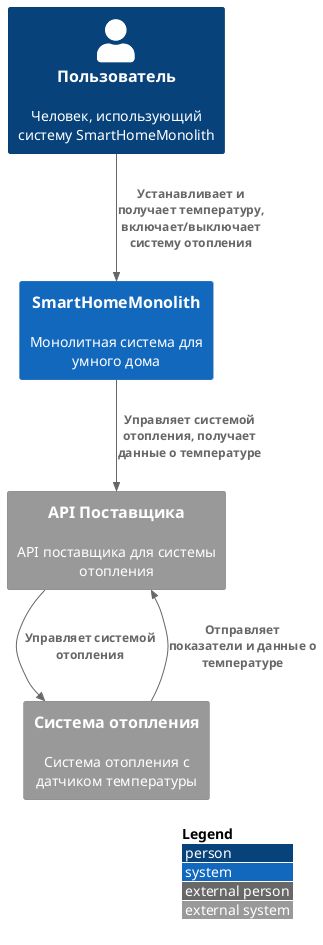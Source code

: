 @startuml
    !include <C4/C4_Context.puml>

    LAYOUT_WITH_LEGEND()
    Person(person, "Пользователь", "Человек, использующий систему SmartHomeMonolith")
    System(SmartHomeMonolith, "SmartHomeMonolith", "Монолитная система для умного дома")
    System_Ext(VendorAPI, "API Поставщика", "API поставщика для системы отопления")
    System_Ext(HeatingSystem, "Система отопления", "Система отопления с датчиком температуры")

    Rel(person, SmartHomeMonolith, "Устанавливает и получает температуру, включает/выключает систему отопления")
    Rel(SmartHomeMonolith, VendorAPI, "Управляет системой отопления, получает данные о температуре")
    Rel(HeatingSystem, VendorAPI, "Отправляет показатели и данные о температуре")
    Rel(VendorAPI, HeatingSystem, "Управляет системой отопления")

@enduml